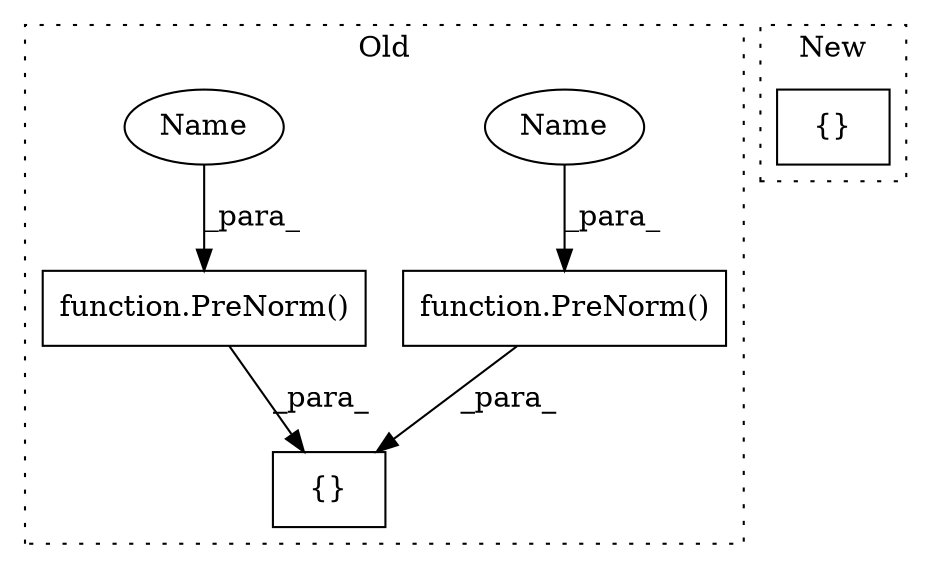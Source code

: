digraph G {
subgraph cluster0 {
1 [label="function.PreNorm()" a="75" s="5770,5787" l="8,1" shape="box"];
3 [label="function.PreNorm()" a="75" s="5816,5831" l="8,1" shape="box"];
4 [label="{}" a="59" s="5743,5833" l="18,0" shape="box"];
5 [label="Name" a="87" s="5778" l="3" shape="ellipse"];
6 [label="Name" a="87" s="5824" l="3" shape="ellipse"];
label = "Old";
style="dotted";
}
subgraph cluster1 {
2 [label="{}" a="59" s="6396,6438" l="18,0" shape="box"];
label = "New";
style="dotted";
}
1 -> 4 [label="_para_"];
3 -> 4 [label="_para_"];
5 -> 1 [label="_para_"];
6 -> 3 [label="_para_"];
}
